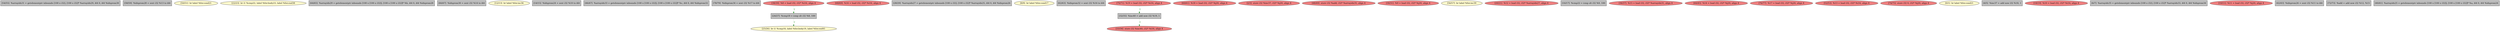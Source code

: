 
digraph G {


node907 [fillcolor=grey,label="[54/55]  %arrayidx31 = getelementptr inbounds [100 x i32], [100 x i32]* %arrayidx29, i64 0, i64 %idxprom30",shape=rectangle,style=filled ]
node879 [fillcolor=grey,label="[58/59]  %idxprom28 = sext i32 %13 to i64",shape=rectangle,style=filled ]
node884 [fillcolor=lemonchiffon,label="[50/51]  br label %for.cond21",shape=ellipse,style=filled ]
node909 [fillcolor=lemonchiffon,label="[22/23]  br i1 %cmp22, label %for.body23, label %for.end38",shape=ellipse,style=filled ]
node878 [fillcolor=grey,label="[64/65]  %arrayidx29 = getelementptr inbounds [100 x [100 x i32]], [100 x [100 x i32]]* %b, i64 0, i64 %idxprom28",shape=rectangle,style=filled ]
node877 [fillcolor=grey,label="[66/67]  %idxprom30 = sext i32 %14 to i64",shape=rectangle,style=filled ]
node881 [fillcolor=lemonchiffon,label="[12/13]  br label %for.inc36",shape=ellipse,style=filled ]
node876 [fillcolor=grey,label="[14/15]  %idxprom24 = sext i32 %10 to i64",shape=rectangle,style=filled ]
node901 [fillcolor=grey,label="[46/47]  %arrayidx33 = getelementptr inbounds [100 x [100 x i32]], [100 x [100 x i32]]* %c, i64 0, i64 %idxprom32",shape=rectangle,style=filled ]
node874 [fillcolor=grey,label="[78/79]  %idxprom34 = sext i32 %17 to i64",shape=rectangle,style=filled ]
node904 [fillcolor=lightcoral,label="[38/39]  %8 = load i32, i32* %i16, align 4",shape=ellipse,style=filled ]
node875 [fillcolor=lightcoral,label="[68/69]  %16 = load i32, i32* %i16, align 4",shape=ellipse,style=filled ]
node905 [fillcolor=grey,label="[28/29]  %arrayidx27 = getelementptr inbounds [100 x i32], [100 x i32]* %arrayidx25, i64 0, i64 %idxprom26",shape=rectangle,style=filled ]
node908 [fillcolor=lemonchiffon,label="[25/26]  br i1 %cmp18, label %for.body19, label %for.end41",shape=ellipse,style=filled ]
node870 [fillcolor=lemonchiffon,label="[8/9]  br label %for.cond17",shape=ellipse,style=filled ]
node882 [fillcolor=grey,label="[62/63]  %idxprom32 = sext i32 %16 to i64",shape=rectangle,style=filled ]
node887 [fillcolor=lightcoral,label="[33/34]  store i32 %inc40, i32* %i16, align 4",shape=ellipse,style=filled ]
node883 [fillcolor=lightcoral,label="[60/61]  %18 = load i32, i32* %j20, align 4",shape=ellipse,style=filled ]
node885 [fillcolor=lightcoral,label="[2/3]  store i32 %inc37, i32* %j20, align 4",shape=ellipse,style=filled ]
node900 [fillcolor=lightcoral,label="[48/49]  store i32 %add, i32* %arrayidx35, align 4",shape=ellipse,style=filled ]
node902 [fillcolor=grey,label="[24/27]  %cmp18 = icmp slt i32 %8, 100",shape=rectangle,style=filled ]
node906 [fillcolor=lightcoral,label="[30/31]  %9 = load i32, i32* %j20, align 4",shape=ellipse,style=filled ]
node880 [fillcolor=lemonchiffon,label="[56/57]  br label %for.inc39",shape=ellipse,style=filled ]
node872 [fillcolor=lightcoral,label="[20/21]  %12 = load i32, i32* %arrayidx27, align 4",shape=ellipse,style=filled ]
node873 [fillcolor=grey,label="[16/17]  %cmp22 = icmp slt i32 %9, 100",shape=rectangle,style=filled ]
node889 [fillcolor=lightcoral,label="[36/37]  %15 = load i32, i32* %arrayidx31, align 4",shape=ellipse,style=filled ]
node886 [fillcolor=lightcoral,label="[44/45]  %14 = load i32, i32* %j20, align 4",shape=ellipse,style=filled ]
node894 [fillcolor=lightcoral,label="[76/77]  %17 = load i32, i32* %j20, align 4",shape=ellipse,style=filled ]
node890 [fillcolor=grey,label="[32/35]  %inc40 = add nsw i32 %19, 1",shape=rectangle,style=filled ]
node891 [fillcolor=lightcoral,label="[52/53]  %13 = load i32, i32* %i16, align 4",shape=ellipse,style=filled ]
node895 [fillcolor=lightcoral,label="[74/75]  store i32 0, i32* %j20, align 4",shape=ellipse,style=filled ]
node888 [fillcolor=lemonchiffon,label="[0/1]  br label %for.cond21",shape=ellipse,style=filled ]
node892 [fillcolor=grey,label="[4/5]  %inc37 = add nsw i32 %18, 1",shape=rectangle,style=filled ]
node871 [fillcolor=lightcoral,label="[18/19]  %10 = load i32, i32* %i16, align 4",shape=ellipse,style=filled ]
node893 [fillcolor=grey,label="[6/7]  %arrayidx35 = getelementptr inbounds [100 x i32], [100 x i32]* %arrayidx33, i64 0, i64 %idxprom34",shape=rectangle,style=filled ]
node899 [fillcolor=lightcoral,label="[10/11]  %11 = load i32, i32* %j20, align 4",shape=ellipse,style=filled ]
node896 [fillcolor=grey,label="[42/43]  %idxprom26 = sext i32 %11 to i64",shape=rectangle,style=filled ]
node897 [fillcolor=grey,label="[72/73]  %add = add nsw i32 %12, %15",shape=rectangle,style=filled ]
node898 [fillcolor=lightcoral,label="[70/71]  %19 = load i32, i32* %i16, align 4",shape=ellipse,style=filled ]
node903 [fillcolor=grey,label="[40/41]  %arrayidx25 = getelementptr inbounds [100 x [100 x i32]], [100 x [100 x i32]]* %a, i64 0, i64 %idxprom24",shape=rectangle,style=filled ]

node898->node890 [style=dotted,color=forestgreen,label="T",fontcolor=forestgreen ]
node890->node887 [style=dotted,color=forestgreen,label="T",fontcolor=forestgreen ]
node902->node908 [style=dotted,color=forestgreen,label="T",fontcolor=forestgreen ]
node904->node902 [style=dotted,color=forestgreen,label="T",fontcolor=forestgreen ]


}
